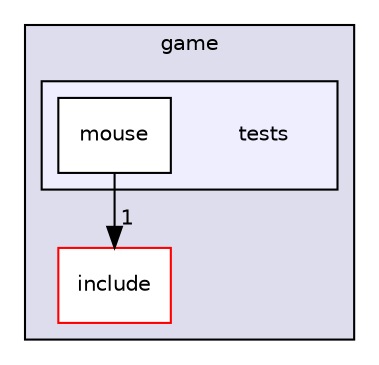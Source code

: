 digraph "game/tests" {
  compound=true
  node [ fontsize="10", fontname="Helvetica"];
  edge [ labelfontsize="10", labelfontname="Helvetica"];
  subgraph clusterdir_37c6514aeece95293041e34c0f2e0784 {
    graph [ bgcolor="#ddddee", pencolor="black", label="game" fontname="Helvetica", fontsize="10", URL="dir_37c6514aeece95293041e34c0f2e0784.html"]
  dir_799e54a6419ed2c37fa77fc1f6ae00fe [shape=box label="include" fillcolor="white" style="filled" color="red" URL="dir_799e54a6419ed2c37fa77fc1f6ae00fe.html"];
  subgraph clusterdir_2107a4fbf7a40784500ed808109a1164 {
    graph [ bgcolor="#eeeeff", pencolor="black", label="" URL="dir_2107a4fbf7a40784500ed808109a1164.html"];
    dir_2107a4fbf7a40784500ed808109a1164 [shape=plaintext label="tests"];
  dir_b7af1c5990da32422284fd24579aebbb [shape=box label="mouse" fillcolor="white" style="filled" URL="dir_b7af1c5990da32422284fd24579aebbb.html"];
  }
  }
  dir_b7af1c5990da32422284fd24579aebbb->dir_799e54a6419ed2c37fa77fc1f6ae00fe [headlabel="1", labeldistance=1.5 headhref="dir_000007_000002.html"];
}
